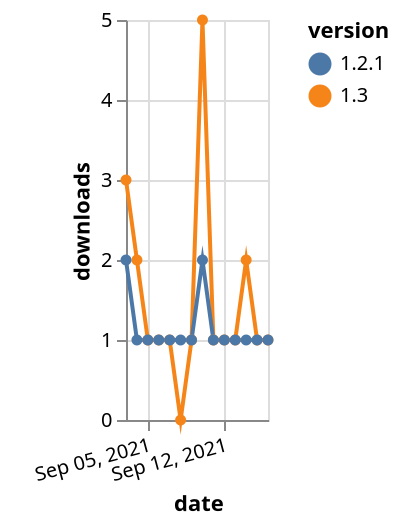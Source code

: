 {"$schema": "https://vega.github.io/schema/vega-lite/v5.json", "description": "A simple bar chart with embedded data.", "data": {"values": [{"date": "2021-09-03", "total": 81, "delta": 3, "version": "1.3"}, {"date": "2021-09-04", "total": 83, "delta": 2, "version": "1.3"}, {"date": "2021-09-05", "total": 84, "delta": 1, "version": "1.3"}, {"date": "2021-09-06", "total": 85, "delta": 1, "version": "1.3"}, {"date": "2021-09-07", "total": 86, "delta": 1, "version": "1.3"}, {"date": "2021-09-08", "total": 86, "delta": 0, "version": "1.3"}, {"date": "2021-09-09", "total": 87, "delta": 1, "version": "1.3"}, {"date": "2021-09-10", "total": 92, "delta": 5, "version": "1.3"}, {"date": "2021-09-11", "total": 93, "delta": 1, "version": "1.3"}, {"date": "2021-09-12", "total": 94, "delta": 1, "version": "1.3"}, {"date": "2021-09-13", "total": 95, "delta": 1, "version": "1.3"}, {"date": "2021-09-14", "total": 97, "delta": 2, "version": "1.3"}, {"date": "2021-09-15", "total": 98, "delta": 1, "version": "1.3"}, {"date": "2021-09-16", "total": 99, "delta": 1, "version": "1.3"}, {"date": "2021-09-03", "total": 52, "delta": 2, "version": "1.2.1"}, {"date": "2021-09-04", "total": 53, "delta": 1, "version": "1.2.1"}, {"date": "2021-09-05", "total": 54, "delta": 1, "version": "1.2.1"}, {"date": "2021-09-06", "total": 55, "delta": 1, "version": "1.2.1"}, {"date": "2021-09-07", "total": 56, "delta": 1, "version": "1.2.1"}, {"date": "2021-09-08", "total": 57, "delta": 1, "version": "1.2.1"}, {"date": "2021-09-09", "total": 58, "delta": 1, "version": "1.2.1"}, {"date": "2021-09-10", "total": 60, "delta": 2, "version": "1.2.1"}, {"date": "2021-09-11", "total": 61, "delta": 1, "version": "1.2.1"}, {"date": "2021-09-12", "total": 62, "delta": 1, "version": "1.2.1"}, {"date": "2021-09-13", "total": 63, "delta": 1, "version": "1.2.1"}, {"date": "2021-09-14", "total": 64, "delta": 1, "version": "1.2.1"}, {"date": "2021-09-15", "total": 65, "delta": 1, "version": "1.2.1"}, {"date": "2021-09-16", "total": 66, "delta": 1, "version": "1.2.1"}]}, "width": "container", "mark": {"type": "line", "point": {"filled": true}}, "encoding": {"x": {"field": "date", "type": "temporal", "timeUnit": "yearmonthdate", "title": "date", "axis": {"labelAngle": -15}}, "y": {"field": "delta", "type": "quantitative", "title": "downloads"}, "color": {"field": "version", "type": "nominal"}, "tooltip": {"field": "delta"}}}